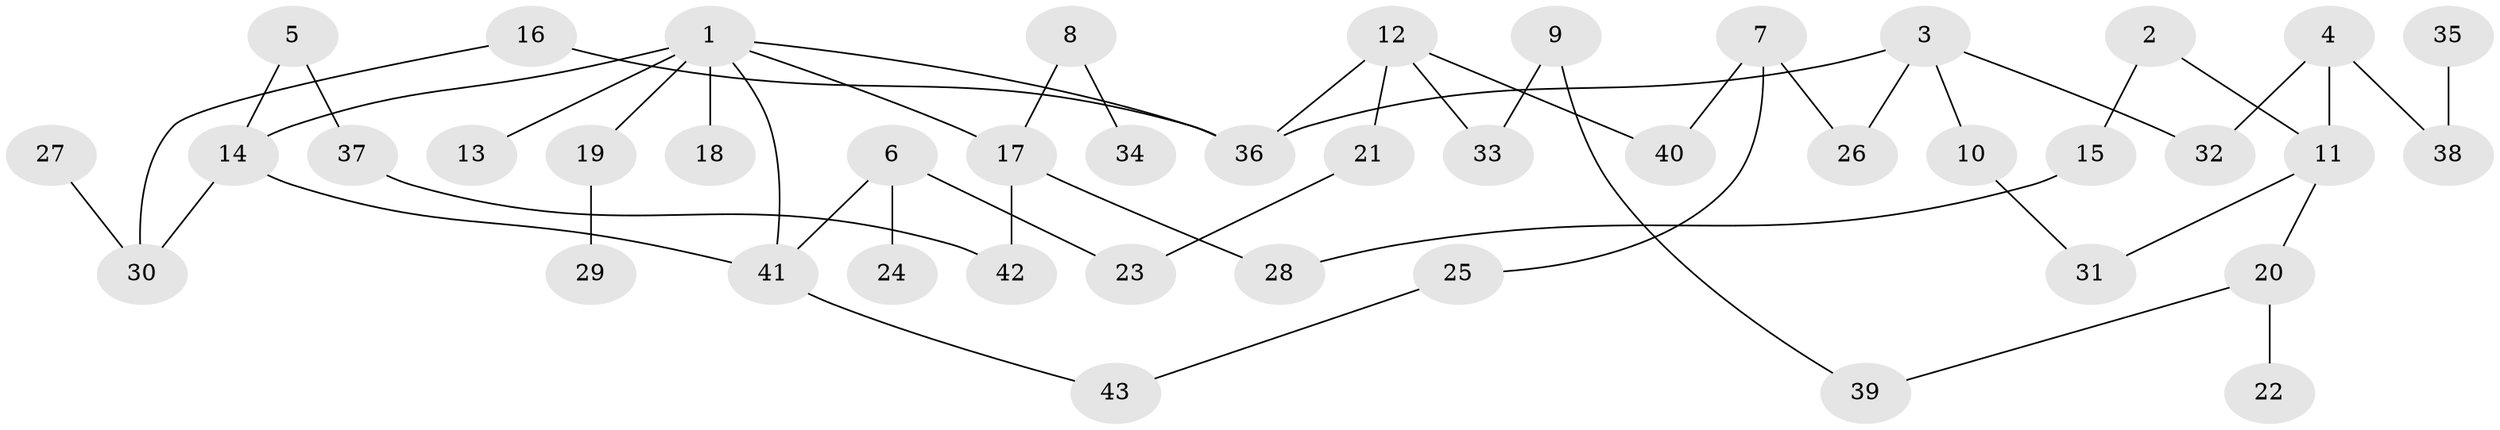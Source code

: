// original degree distribution, {2: 0.23529411764705882, 7: 0.011764705882352941, 6: 0.011764705882352941, 5: 0.058823529411764705, 3: 0.21176470588235294, 4: 0.07058823529411765, 1: 0.4}
// Generated by graph-tools (version 1.1) at 2025/01/03/09/25 03:01:03]
// undirected, 43 vertices, 51 edges
graph export_dot {
graph [start="1"]
  node [color=gray90,style=filled];
  1;
  2;
  3;
  4;
  5;
  6;
  7;
  8;
  9;
  10;
  11;
  12;
  13;
  14;
  15;
  16;
  17;
  18;
  19;
  20;
  21;
  22;
  23;
  24;
  25;
  26;
  27;
  28;
  29;
  30;
  31;
  32;
  33;
  34;
  35;
  36;
  37;
  38;
  39;
  40;
  41;
  42;
  43;
  1 -- 13 [weight=1.0];
  1 -- 14 [weight=1.0];
  1 -- 17 [weight=1.0];
  1 -- 18 [weight=1.0];
  1 -- 19 [weight=1.0];
  1 -- 36 [weight=1.0];
  1 -- 41 [weight=1.0];
  2 -- 11 [weight=1.0];
  2 -- 15 [weight=1.0];
  3 -- 10 [weight=1.0];
  3 -- 26 [weight=1.0];
  3 -- 32 [weight=1.0];
  3 -- 36 [weight=1.0];
  4 -- 11 [weight=1.0];
  4 -- 32 [weight=1.0];
  4 -- 38 [weight=1.0];
  5 -- 14 [weight=1.0];
  5 -- 37 [weight=1.0];
  6 -- 23 [weight=2.0];
  6 -- 24 [weight=1.0];
  6 -- 41 [weight=2.0];
  7 -- 25 [weight=1.0];
  7 -- 26 [weight=1.0];
  7 -- 40 [weight=1.0];
  8 -- 17 [weight=1.0];
  8 -- 34 [weight=1.0];
  9 -- 33 [weight=1.0];
  9 -- 39 [weight=1.0];
  10 -- 31 [weight=1.0];
  11 -- 20 [weight=1.0];
  11 -- 31 [weight=1.0];
  12 -- 21 [weight=1.0];
  12 -- 33 [weight=1.0];
  12 -- 36 [weight=1.0];
  12 -- 40 [weight=1.0];
  14 -- 30 [weight=1.0];
  14 -- 41 [weight=1.0];
  15 -- 28 [weight=1.0];
  16 -- 30 [weight=1.0];
  16 -- 36 [weight=1.0];
  17 -- 28 [weight=1.0];
  17 -- 42 [weight=1.0];
  19 -- 29 [weight=1.0];
  20 -- 22 [weight=1.0];
  20 -- 39 [weight=1.0];
  21 -- 23 [weight=1.0];
  25 -- 43 [weight=1.0];
  27 -- 30 [weight=1.0];
  35 -- 38 [weight=1.0];
  37 -- 42 [weight=1.0];
  41 -- 43 [weight=1.0];
}
